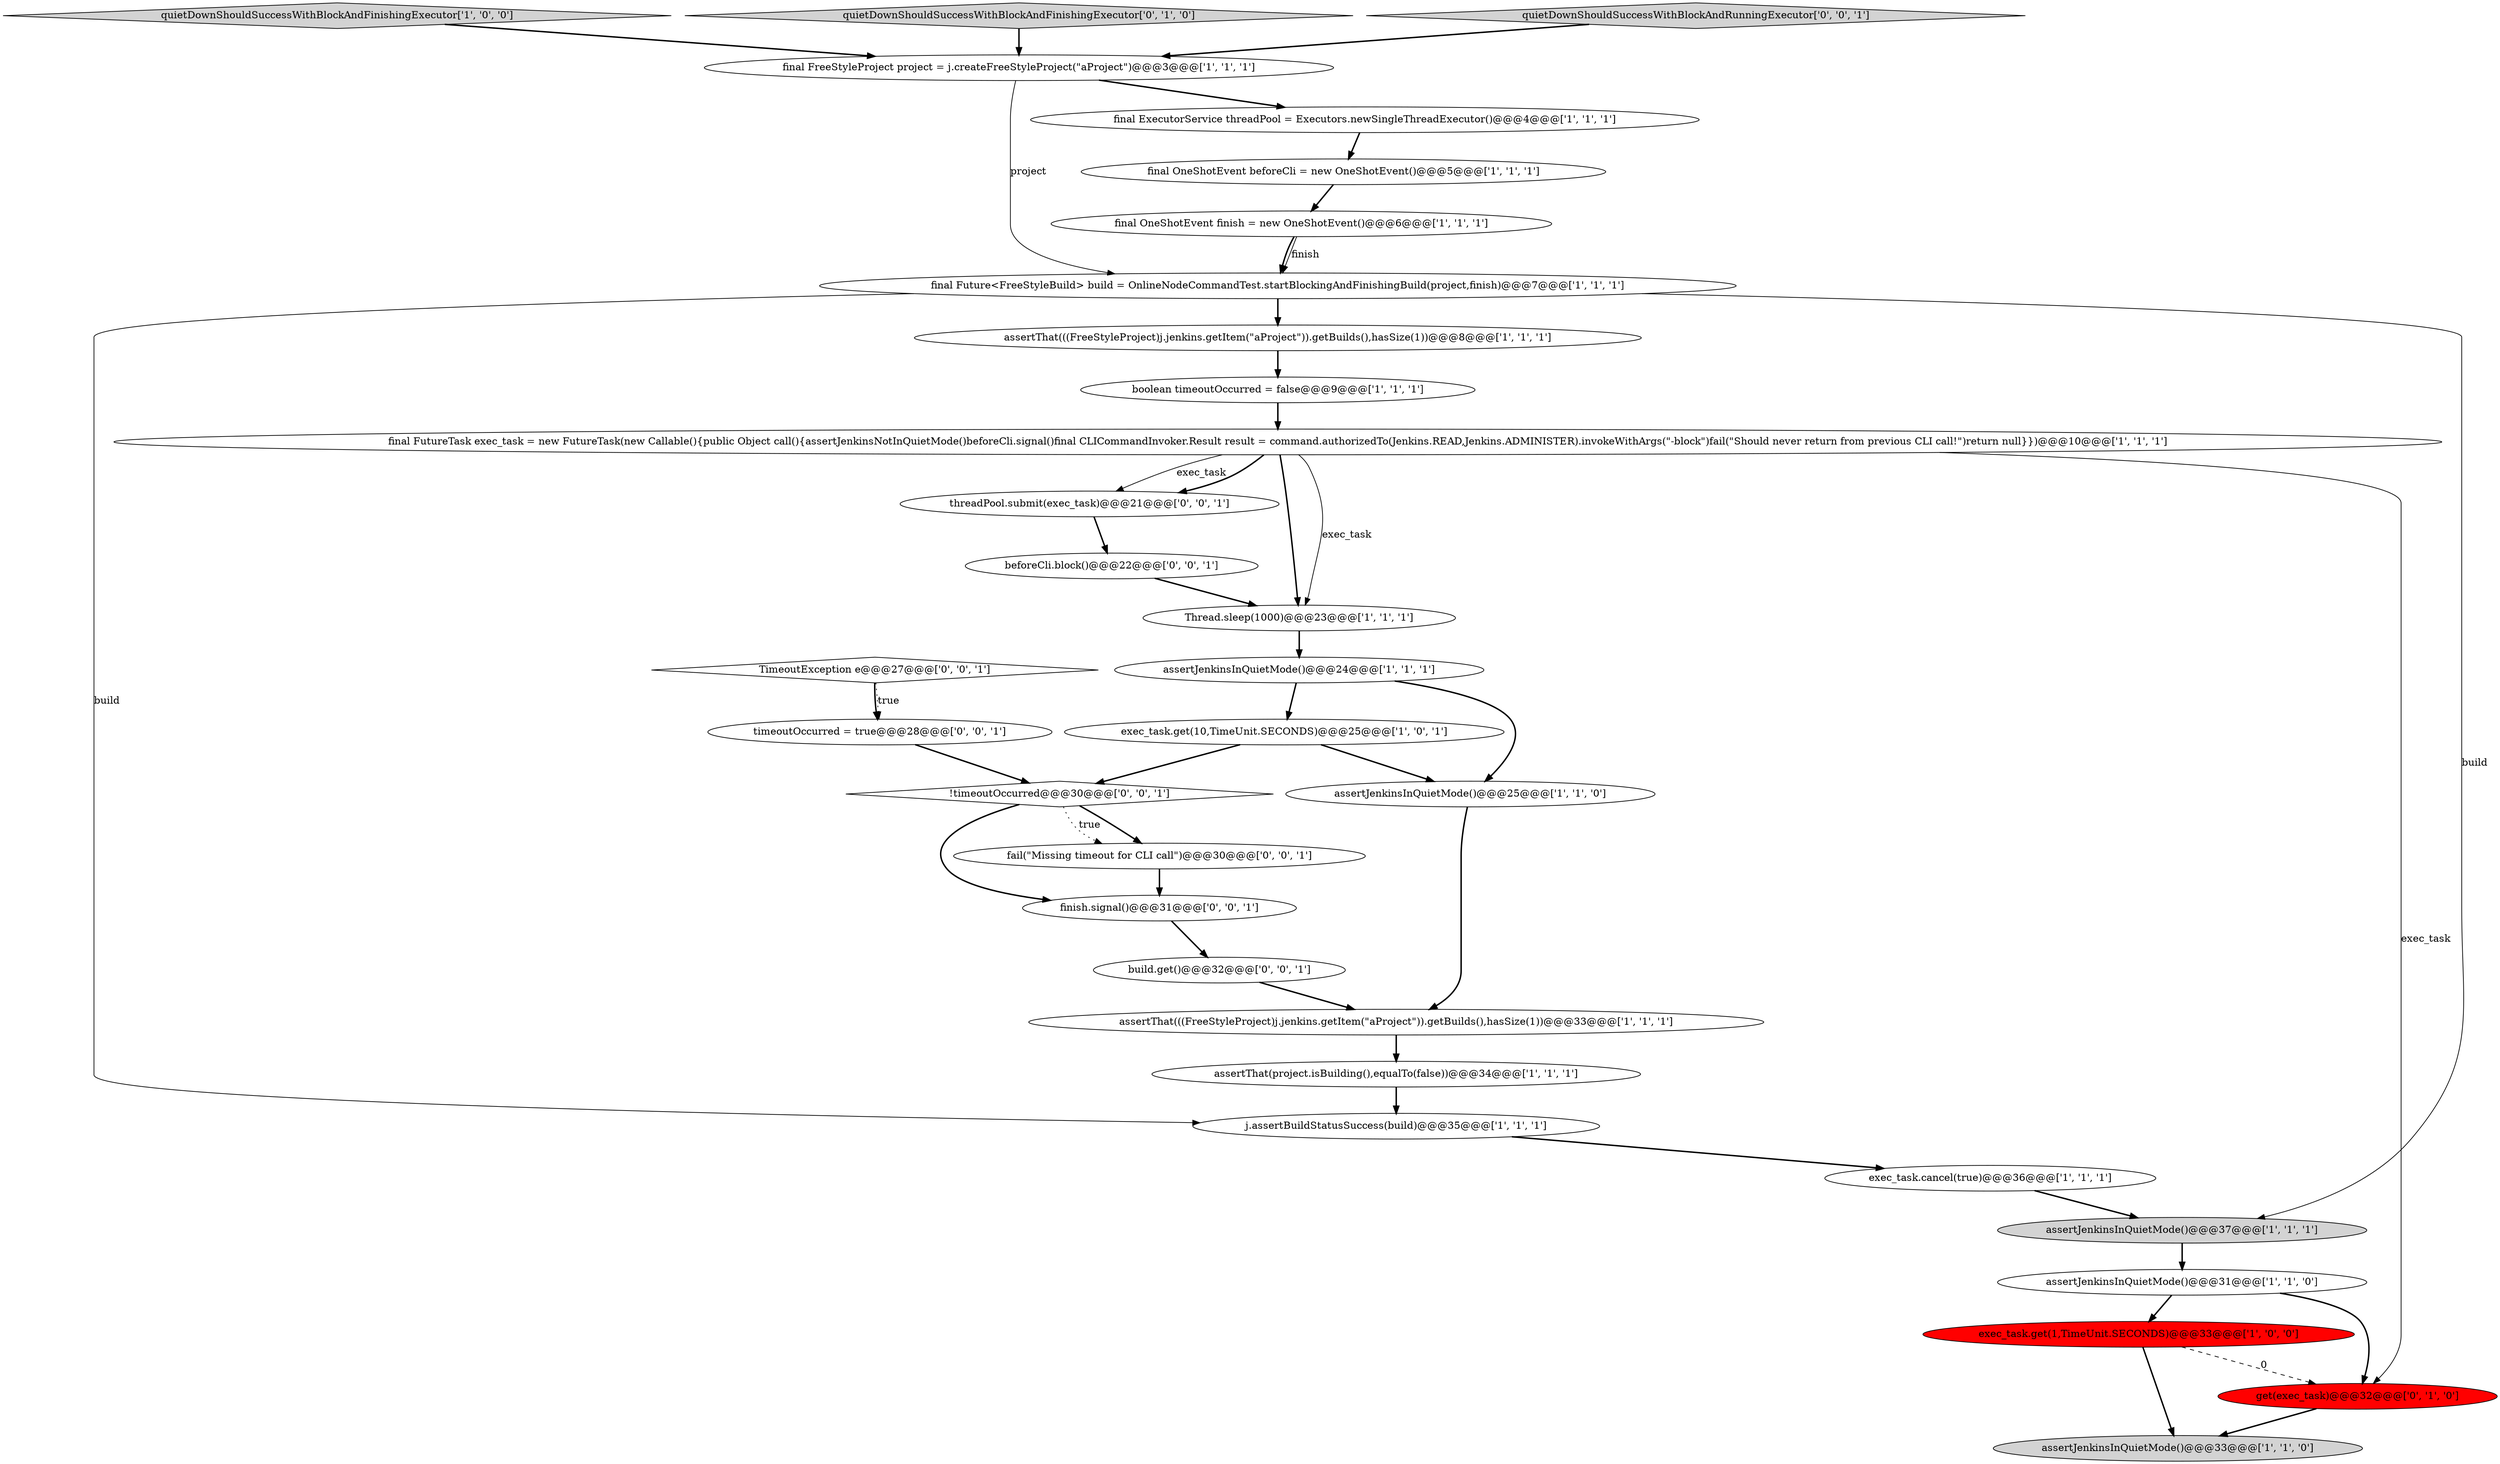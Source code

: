 digraph {
14 [style = filled, label = "assertJenkinsInQuietMode()@@@33@@@['1', '1', '0']", fillcolor = lightgray, shape = ellipse image = "AAA0AAABBB1BBB"];
10 [style = filled, label = "quietDownShouldSuccessWithBlockAndFinishingExecutor['1', '0', '0']", fillcolor = lightgray, shape = diamond image = "AAA0AAABBB1BBB"];
1 [style = filled, label = "exec_task.cancel(true)@@@36@@@['1', '1', '1']", fillcolor = white, shape = ellipse image = "AAA0AAABBB1BBB"];
6 [style = filled, label = "final Future<FreeStyleBuild> build = OnlineNodeCommandTest.startBlockingAndFinishingBuild(project,finish)@@@7@@@['1', '1', '1']", fillcolor = white, shape = ellipse image = "AAA0AAABBB1BBB"];
12 [style = filled, label = "assertJenkinsInQuietMode()@@@31@@@['1', '1', '0']", fillcolor = white, shape = ellipse image = "AAA0AAABBB1BBB"];
24 [style = filled, label = "fail(\"Missing timeout for CLI call\")@@@30@@@['0', '0', '1']", fillcolor = white, shape = ellipse image = "AAA0AAABBB3BBB"];
25 [style = filled, label = "timeoutOccurred = true@@@28@@@['0', '0', '1']", fillcolor = white, shape = ellipse image = "AAA0AAABBB3BBB"];
19 [style = filled, label = "assertJenkinsInQuietMode()@@@37@@@['1', '1', '1']", fillcolor = lightgray, shape = ellipse image = "AAA0AAABBB1BBB"];
16 [style = filled, label = "j.assertBuildStatusSuccess(build)@@@35@@@['1', '1', '1']", fillcolor = white, shape = ellipse image = "AAA0AAABBB1BBB"];
21 [style = filled, label = "get(exec_task)@@@32@@@['0', '1', '0']", fillcolor = red, shape = ellipse image = "AAA1AAABBB2BBB"];
2 [style = filled, label = "final FreeStyleProject project = j.createFreeStyleProject(\"aProject\")@@@3@@@['1', '1', '1']", fillcolor = white, shape = ellipse image = "AAA0AAABBB1BBB"];
8 [style = filled, label = "exec_task.get(10,TimeUnit.SECONDS)@@@25@@@['1', '0', '1']", fillcolor = white, shape = ellipse image = "AAA0AAABBB1BBB"];
22 [style = filled, label = "quietDownShouldSuccessWithBlockAndFinishingExecutor['0', '1', '0']", fillcolor = lightgray, shape = diamond image = "AAA0AAABBB2BBB"];
30 [style = filled, label = "!timeoutOccurred@@@30@@@['0', '0', '1']", fillcolor = white, shape = diamond image = "AAA0AAABBB3BBB"];
4 [style = filled, label = "assertJenkinsInQuietMode()@@@24@@@['1', '1', '1']", fillcolor = white, shape = ellipse image = "AAA0AAABBB1BBB"];
28 [style = filled, label = "quietDownShouldSuccessWithBlockAndRunningExecutor['0', '0', '1']", fillcolor = lightgray, shape = diamond image = "AAA0AAABBB3BBB"];
7 [style = filled, label = "final OneShotEvent finish = new OneShotEvent()@@@6@@@['1', '1', '1']", fillcolor = white, shape = ellipse image = "AAA0AAABBB1BBB"];
23 [style = filled, label = "TimeoutException e@@@27@@@['0', '0', '1']", fillcolor = white, shape = diamond image = "AAA0AAABBB3BBB"];
26 [style = filled, label = "build.get()@@@32@@@['0', '0', '1']", fillcolor = white, shape = ellipse image = "AAA0AAABBB3BBB"];
29 [style = filled, label = "threadPool.submit(exec_task)@@@21@@@['0', '0', '1']", fillcolor = white, shape = ellipse image = "AAA0AAABBB3BBB"];
3 [style = filled, label = "boolean timeoutOccurred = false@@@9@@@['1', '1', '1']", fillcolor = white, shape = ellipse image = "AAA0AAABBB1BBB"];
5 [style = filled, label = "assertThat(project.isBuilding(),equalTo(false))@@@34@@@['1', '1', '1']", fillcolor = white, shape = ellipse image = "AAA0AAABBB1BBB"];
27 [style = filled, label = "beforeCli.block()@@@22@@@['0', '0', '1']", fillcolor = white, shape = ellipse image = "AAA0AAABBB3BBB"];
31 [style = filled, label = "finish.signal()@@@31@@@['0', '0', '1']", fillcolor = white, shape = ellipse image = "AAA0AAABBB3BBB"];
0 [style = filled, label = "assertThat(((FreeStyleProject)j.jenkins.getItem(\"aProject\")).getBuilds(),hasSize(1))@@@8@@@['1', '1', '1']", fillcolor = white, shape = ellipse image = "AAA0AAABBB1BBB"];
20 [style = filled, label = "assertJenkinsInQuietMode()@@@25@@@['1', '1', '0']", fillcolor = white, shape = ellipse image = "AAA0AAABBB1BBB"];
15 [style = filled, label = "final OneShotEvent beforeCli = new OneShotEvent()@@@5@@@['1', '1', '1']", fillcolor = white, shape = ellipse image = "AAA0AAABBB1BBB"];
13 [style = filled, label = "final FutureTask exec_task = new FutureTask(new Callable(){public Object call(){assertJenkinsNotInQuietMode()beforeCli.signal()final CLICommandInvoker.Result result = command.authorizedTo(Jenkins.READ,Jenkins.ADMINISTER).invokeWithArgs(\"-block\")fail(\"Should never return from previous CLI call!\")return null}})@@@10@@@['1', '1', '1']", fillcolor = white, shape = ellipse image = "AAA0AAABBB1BBB"];
18 [style = filled, label = "Thread.sleep(1000)@@@23@@@['1', '1', '1']", fillcolor = white, shape = ellipse image = "AAA0AAABBB1BBB"];
11 [style = filled, label = "exec_task.get(1,TimeUnit.SECONDS)@@@33@@@['1', '0', '0']", fillcolor = red, shape = ellipse image = "AAA1AAABBB1BBB"];
9 [style = filled, label = "assertThat(((FreeStyleProject)j.jenkins.getItem(\"aProject\")).getBuilds(),hasSize(1))@@@33@@@['1', '1', '1']", fillcolor = white, shape = ellipse image = "AAA0AAABBB1BBB"];
17 [style = filled, label = "final ExecutorService threadPool = Executors.newSingleThreadExecutor()@@@4@@@['1', '1', '1']", fillcolor = white, shape = ellipse image = "AAA0AAABBB1BBB"];
2->17 [style = bold, label=""];
0->3 [style = bold, label=""];
8->30 [style = bold, label=""];
13->21 [style = solid, label="exec_task"];
27->18 [style = bold, label=""];
23->25 [style = bold, label=""];
30->24 [style = bold, label=""];
22->2 [style = bold, label=""];
15->7 [style = bold, label=""];
7->6 [style = solid, label="finish"];
30->24 [style = dotted, label="true"];
19->12 [style = bold, label=""];
20->9 [style = bold, label=""];
11->14 [style = bold, label=""];
2->6 [style = solid, label="project"];
12->21 [style = bold, label=""];
25->30 [style = bold, label=""];
12->11 [style = bold, label=""];
26->9 [style = bold, label=""];
6->0 [style = bold, label=""];
13->29 [style = solid, label="exec_task"];
5->16 [style = bold, label=""];
29->27 [style = bold, label=""];
31->26 [style = bold, label=""];
13->29 [style = bold, label=""];
28->2 [style = bold, label=""];
8->20 [style = bold, label=""];
18->4 [style = bold, label=""];
16->1 [style = bold, label=""];
24->31 [style = bold, label=""];
13->18 [style = solid, label="exec_task"];
30->31 [style = bold, label=""];
7->6 [style = bold, label=""];
4->20 [style = bold, label=""];
17->15 [style = bold, label=""];
3->13 [style = bold, label=""];
9->5 [style = bold, label=""];
4->8 [style = bold, label=""];
10->2 [style = bold, label=""];
6->16 [style = solid, label="build"];
1->19 [style = bold, label=""];
23->25 [style = dotted, label="true"];
6->19 [style = solid, label="build"];
13->18 [style = bold, label=""];
21->14 [style = bold, label=""];
11->21 [style = dashed, label="0"];
}
